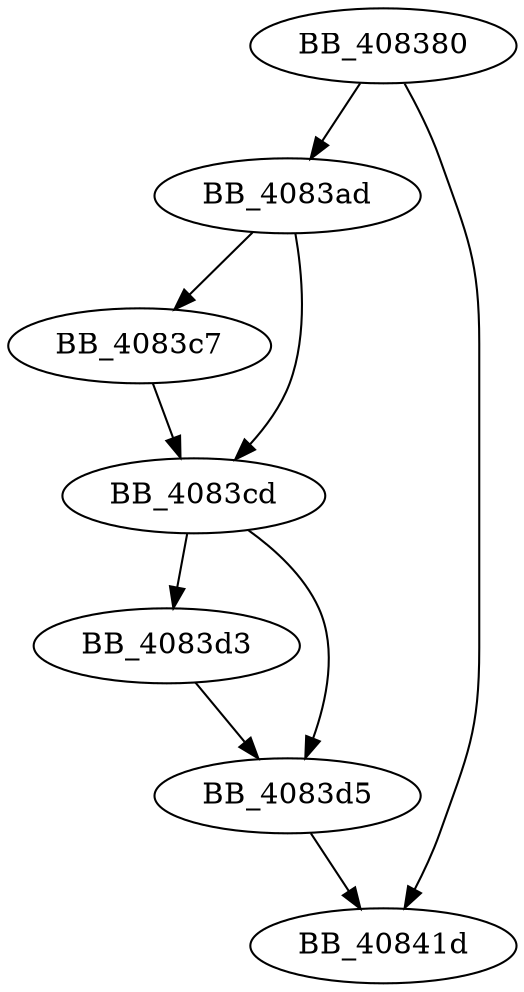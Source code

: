 DiGraph sub_408380{
BB_408380->BB_4083ad
BB_408380->BB_40841d
BB_4083ad->BB_4083c7
BB_4083ad->BB_4083cd
BB_4083c7->BB_4083cd
BB_4083cd->BB_4083d3
BB_4083cd->BB_4083d5
BB_4083d3->BB_4083d5
BB_4083d5->BB_40841d
}
